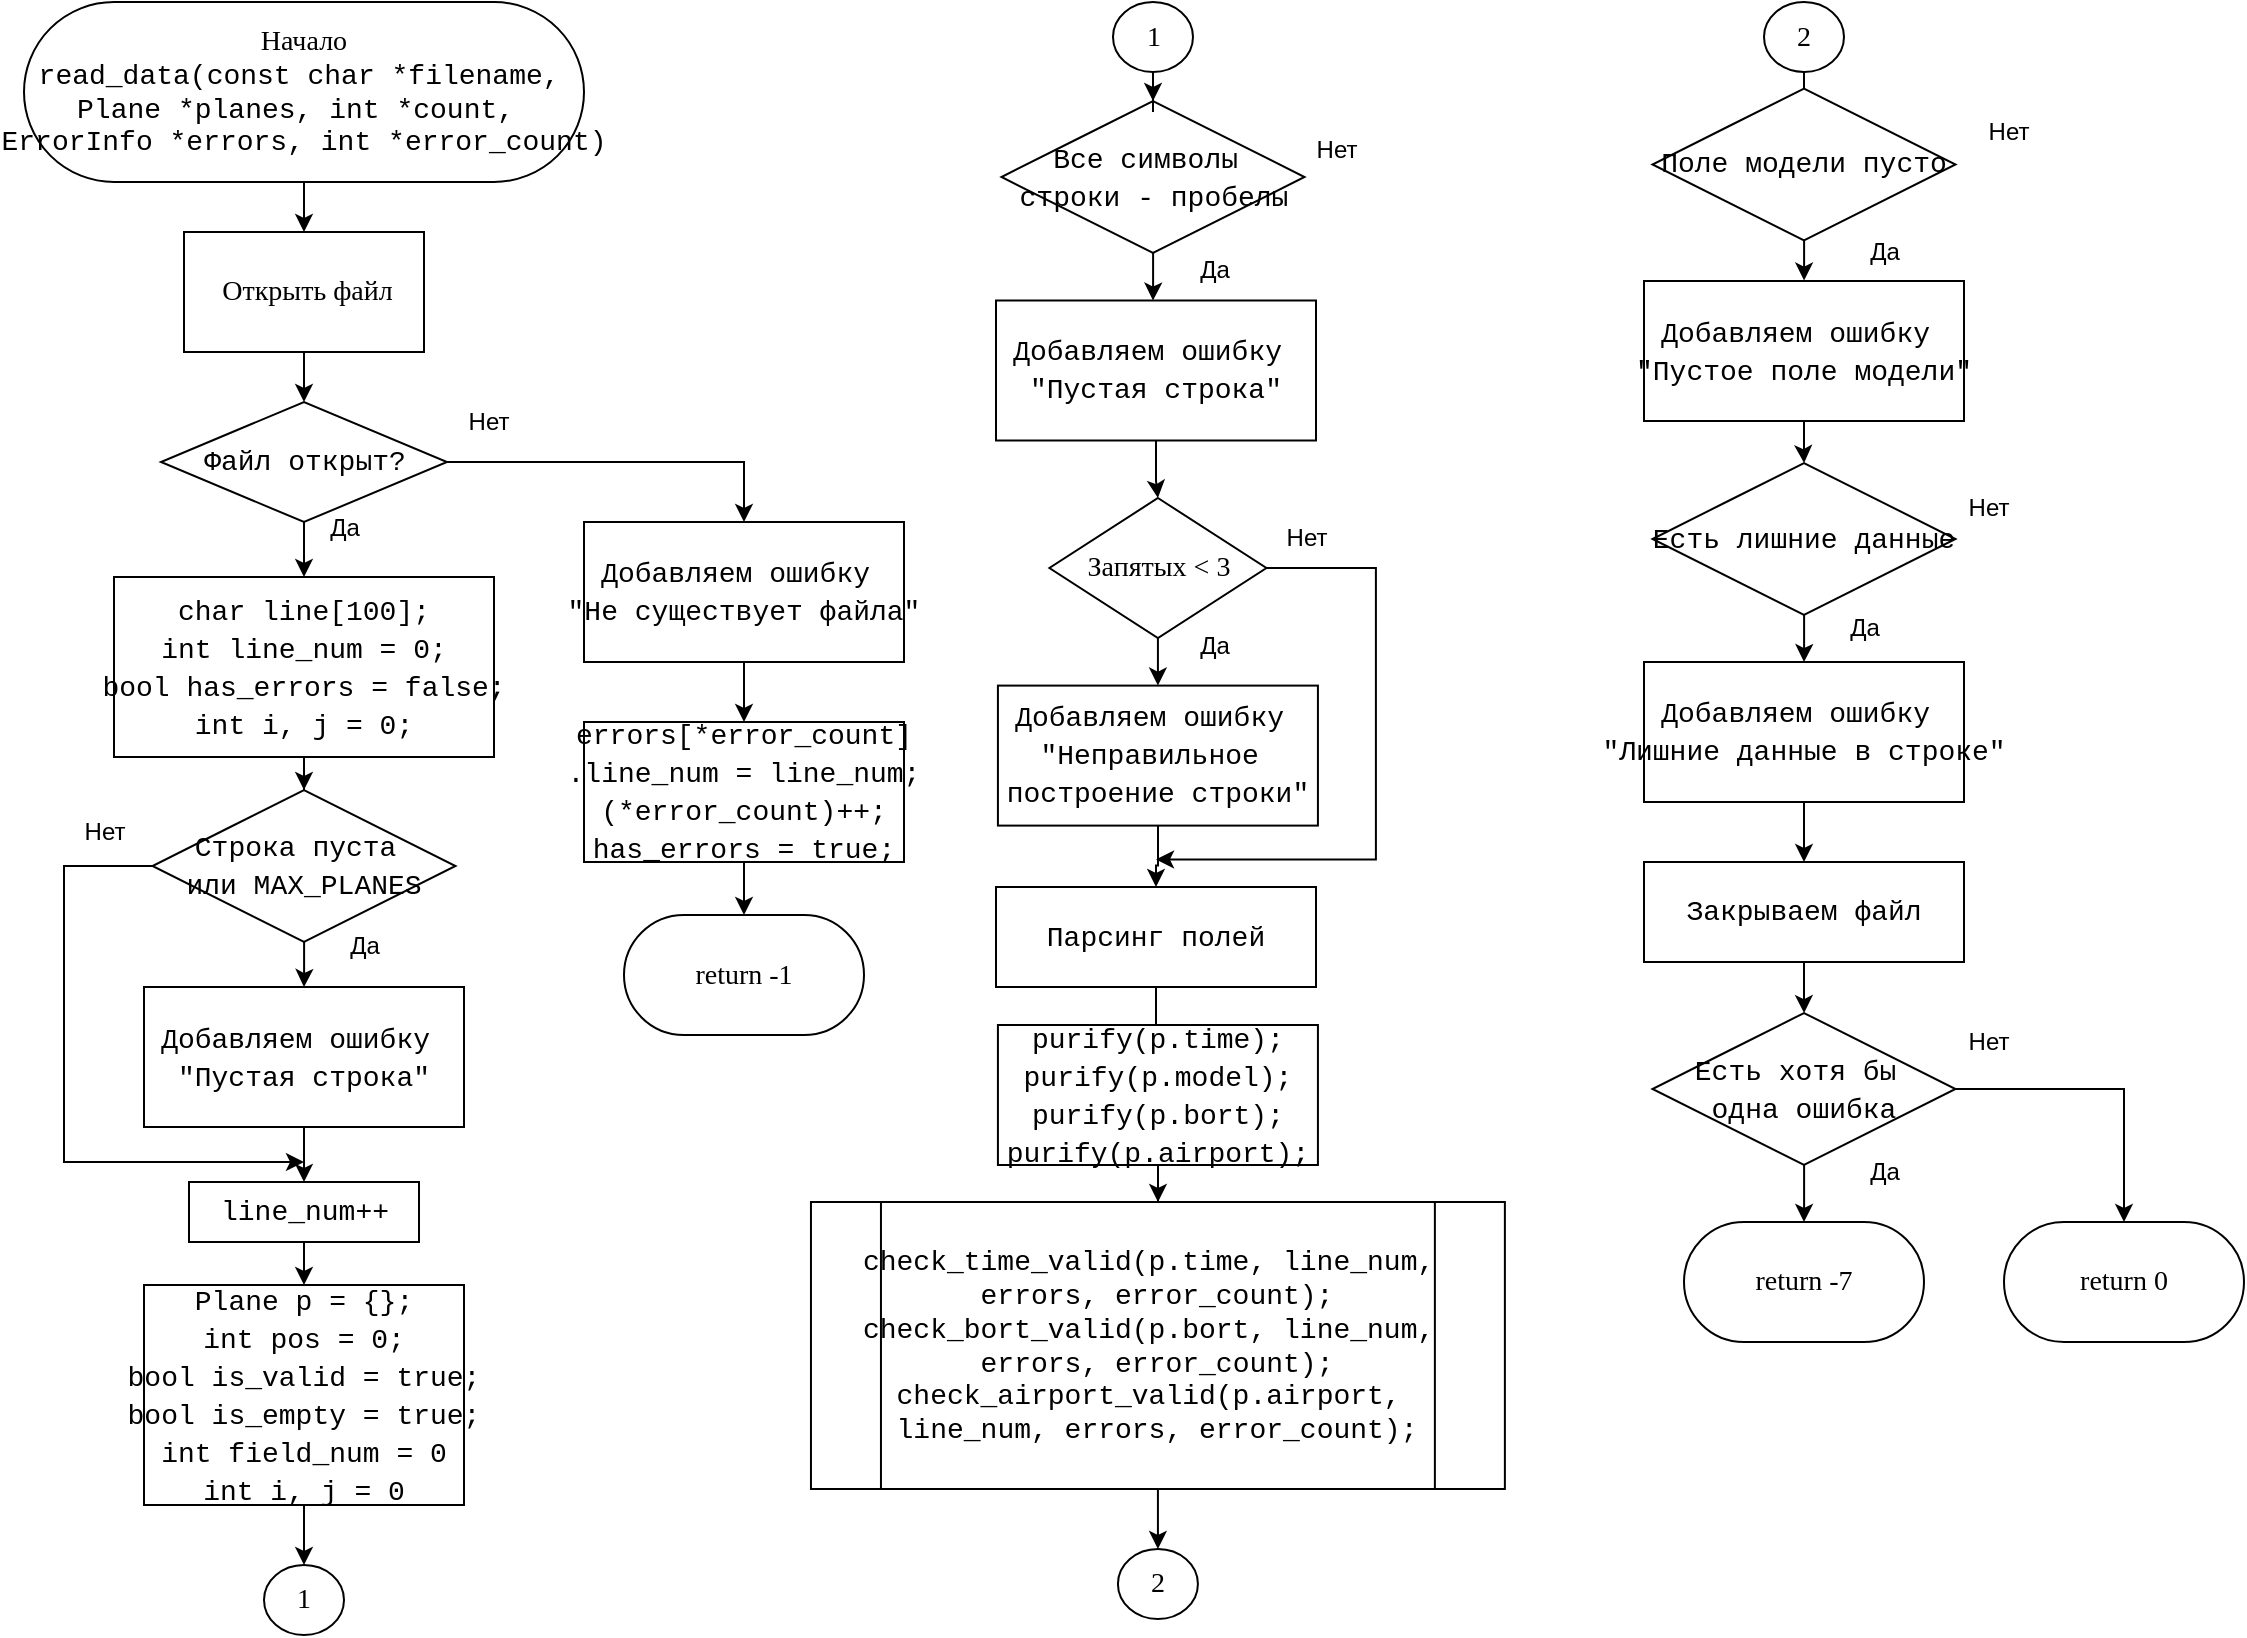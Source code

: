 <mxfile version="27.0.6">
  <diagram name="Страница — 1" id="49l8CZxV3Xv4czewr5SG">
    <mxGraphModel dx="-1866" dy="1445" grid="1" gridSize="10" guides="1" tooltips="1" connect="1" arrows="1" fold="1" page="1" pageScale="1" pageWidth="827" pageHeight="1169" math="0" shadow="0">
      <root>
        <mxCell id="0" />
        <mxCell id="1" parent="0" />
        <mxCell id="uVcpbzpFfZDAmYkq3XsX-3" value="" style="edgeStyle=orthogonalEdgeStyle;rounded=0;orthogonalLoop=1;jettySize=auto;html=1;" edge="1" parent="1" source="uVcpbzpFfZDAmYkq3XsX-1" target="uVcpbzpFfZDAmYkq3XsX-2">
          <mxGeometry relative="1" as="geometry" />
        </mxCell>
        <mxCell id="uVcpbzpFfZDAmYkq3XsX-1" value="&lt;font style=&quot;background-color: light-dark(#ffffff, var(--ge-dark-color, #121212));&quot;&gt;Начало&lt;/font&gt;&lt;div&gt;&lt;span&gt;&lt;font&gt;&amp;nbsp;&lt;span&gt;&lt;span style=&quot;font-family: Consolas, &amp;quot;Courier New&amp;quot;, monospace; white-space: pre;&quot;&gt;read_data&lt;/span&gt;&lt;span style=&quot;font-family: Consolas, &amp;quot;Courier New&amp;quot;, monospace; white-space: pre;&quot;&gt;(&lt;/span&gt;&lt;span style=&quot;font-family: Consolas, &amp;quot;Courier New&amp;quot;, monospace; white-space: pre;&quot;&gt;const&lt;/span&gt;&lt;span style=&quot;font-family: Consolas, &amp;quot;Courier New&amp;quot;, monospace; white-space: pre;&quot;&gt; &lt;/span&gt;&lt;span style=&quot;font-family: Consolas, &amp;quot;Courier New&amp;quot;, monospace; white-space: pre;&quot;&gt;char&lt;/span&gt;&lt;span style=&quot;font-family: Consolas, &amp;quot;Courier New&amp;quot;, monospace; white-space: pre;&quot;&gt; &lt;/span&gt;&lt;span style=&quot;font-family: Consolas, &amp;quot;Courier New&amp;quot;, monospace; white-space: pre;&quot;&gt;*&lt;/span&gt;&lt;span style=&quot;font-family: Consolas, &amp;quot;Courier New&amp;quot;, monospace; white-space: pre;&quot;&gt;filename&lt;/span&gt;&lt;span style=&quot;font-family: Consolas, &amp;quot;Courier New&amp;quot;, monospace; white-space: pre;&quot;&gt;, &lt;/span&gt;&lt;/span&gt;&lt;/font&gt;&lt;/span&gt;&lt;/div&gt;&lt;div&gt;&lt;span&gt;&lt;font&gt;&lt;span&gt;&lt;span style=&quot;font-family: Consolas, &amp;quot;Courier New&amp;quot;, monospace; white-space: pre;&quot;&gt;Plane&lt;/span&gt;&lt;span style=&quot;font-family: Consolas, &amp;quot;Courier New&amp;quot;, monospace; white-space: pre;&quot;&gt; &lt;/span&gt;&lt;span style=&quot;font-family: Consolas, &amp;quot;Courier New&amp;quot;, monospace; white-space: pre;&quot;&gt;*&lt;/span&gt;&lt;span style=&quot;font-family: Consolas, &amp;quot;Courier New&amp;quot;, monospace; white-space: pre;&quot;&gt;planes&lt;/span&gt;&lt;span style=&quot;font-family: Consolas, &amp;quot;Courier New&amp;quot;, monospace; white-space: pre;&quot;&gt;, &lt;/span&gt;&lt;span style=&quot;font-family: Consolas, &amp;quot;Courier New&amp;quot;, monospace; white-space: pre;&quot;&gt;int&lt;/span&gt;&lt;span style=&quot;font-family: Consolas, &amp;quot;Courier New&amp;quot;, monospace; white-space: pre;&quot;&gt; &lt;/span&gt;&lt;span style=&quot;font-family: Consolas, &amp;quot;Courier New&amp;quot;, monospace; white-space: pre;&quot;&gt;*&lt;/span&gt;&lt;span style=&quot;font-family: Consolas, &amp;quot;Courier New&amp;quot;, monospace; white-space: pre;&quot;&gt;count&lt;/span&gt;&lt;span style=&quot;font-family: Consolas, &amp;quot;Courier New&amp;quot;, monospace; white-space: pre;&quot;&gt;, &lt;/span&gt;&lt;/span&gt;&lt;/font&gt;&lt;/span&gt;&lt;/div&gt;&lt;div&gt;&lt;span&gt;&lt;font&gt;&lt;span&gt;&lt;span style=&quot;font-family: Consolas, &amp;quot;Courier New&amp;quot;, monospace; white-space: pre;&quot;&gt;ErrorInfo&lt;/span&gt;&lt;span style=&quot;font-family: Consolas, &amp;quot;Courier New&amp;quot;, monospace; white-space: pre;&quot;&gt; &lt;/span&gt;&lt;span style=&quot;font-family: Consolas, &amp;quot;Courier New&amp;quot;, monospace; white-space: pre;&quot;&gt;*&lt;/span&gt;&lt;span style=&quot;font-family: Consolas, &amp;quot;Courier New&amp;quot;, monospace; white-space: pre;&quot;&gt;errors&lt;/span&gt;&lt;span style=&quot;font-family: Consolas, &amp;quot;Courier New&amp;quot;, monospace; white-space: pre;&quot;&gt;, &lt;/span&gt;&lt;span style=&quot;font-family: Consolas, &amp;quot;Courier New&amp;quot;, monospace; white-space: pre;&quot;&gt;int&lt;/span&gt;&lt;span style=&quot;font-family: Consolas, &amp;quot;Courier New&amp;quot;, monospace; white-space: pre;&quot;&gt; &lt;/span&gt;&lt;span style=&quot;font-family: Consolas, &amp;quot;Courier New&amp;quot;, monospace; white-space: pre;&quot;&gt;*&lt;/span&gt;&lt;span style=&quot;font-family: Consolas, &amp;quot;Courier New&amp;quot;, monospace; white-space: pre;&quot;&gt;error_count&lt;/span&gt;&lt;span style=&quot;font-family: Consolas, &amp;quot;Courier New&amp;quot;, monospace; white-space: pre;&quot;&gt;)&lt;/span&gt;&lt;/span&gt;&lt;/font&gt;&lt;/span&gt;&lt;/div&gt;" style="rounded=1;whiteSpace=wrap;html=1;arcSize=50;fontFamily=Consolas;fontSize=14;" vertex="1" parent="1">
          <mxGeometry x="3370" y="80" width="280" height="90" as="geometry" />
        </mxCell>
        <mxCell id="uVcpbzpFfZDAmYkq3XsX-5" style="edgeStyle=orthogonalEdgeStyle;rounded=0;orthogonalLoop=1;jettySize=auto;html=1;" edge="1" parent="1" source="uVcpbzpFfZDAmYkq3XsX-2" target="uVcpbzpFfZDAmYkq3XsX-4">
          <mxGeometry relative="1" as="geometry" />
        </mxCell>
        <mxCell id="uVcpbzpFfZDAmYkq3XsX-2" value="&amp;nbsp;Открыть файл" style="whiteSpace=wrap;html=1;fontSize=14;fontFamily=Consolas;rounded=1;arcSize=0;" vertex="1" parent="1">
          <mxGeometry x="3450" y="195" width="120" height="60" as="geometry" />
        </mxCell>
        <mxCell id="uVcpbzpFfZDAmYkq3XsX-7" value="" style="edgeStyle=orthogonalEdgeStyle;rounded=0;orthogonalLoop=1;jettySize=auto;html=1;" edge="1" parent="1" source="uVcpbzpFfZDAmYkq3XsX-4" target="uVcpbzpFfZDAmYkq3XsX-6">
          <mxGeometry relative="1" as="geometry" />
        </mxCell>
        <mxCell id="uVcpbzpFfZDAmYkq3XsX-32" style="edgeStyle=orthogonalEdgeStyle;rounded=0;orthogonalLoop=1;jettySize=auto;html=1;entryX=0.5;entryY=0;entryDx=0;entryDy=0;" edge="1" parent="1" source="uVcpbzpFfZDAmYkq3XsX-4" target="uVcpbzpFfZDAmYkq3XsX-152">
          <mxGeometry relative="1" as="geometry">
            <mxPoint x="3640" y="310" as="targetPoint" />
          </mxGeometry>
        </mxCell>
        <mxCell id="uVcpbzpFfZDAmYkq3XsX-4" value="&lt;div style=&quot;font-family: Consolas, &amp;quot;Courier New&amp;quot;, monospace; line-height: 19px; white-space: pre;&quot;&gt;&lt;div style=&quot;line-height: 19px;&quot;&gt;&lt;div style=&quot;line-height: 19px;&quot;&gt;&lt;font style=&quot;color: rgb(0, 0, 0);&quot;&gt;Файл открыт?&lt;/font&gt;&lt;/div&gt;&lt;/div&gt;&lt;/div&gt;" style="rhombus;whiteSpace=wrap;html=1;rounded=1;strokeColor=default;align=center;verticalAlign=middle;arcSize=0;fontFamily=Consolas;fontSize=14;fontColor=default;fillColor=default;" vertex="1" parent="1">
          <mxGeometry x="3438.5" y="280" width="143" height="60" as="geometry" />
        </mxCell>
        <mxCell id="uVcpbzpFfZDAmYkq3XsX-16" style="edgeStyle=orthogonalEdgeStyle;rounded=0;orthogonalLoop=1;jettySize=auto;html=1;entryX=0.5;entryY=0;entryDx=0;entryDy=0;" edge="1" parent="1" source="uVcpbzpFfZDAmYkq3XsX-6" target="uVcpbzpFfZDAmYkq3XsX-10">
          <mxGeometry relative="1" as="geometry" />
        </mxCell>
        <mxCell id="uVcpbzpFfZDAmYkq3XsX-6" value="&lt;div style=&quot;font-family: Consolas, &amp;quot;Courier New&amp;quot;, monospace; line-height: 19px; white-space: pre;&quot;&gt;&lt;div style=&quot;&quot;&gt;&lt;span&gt;&lt;font style=&quot;color: rgb(0, 0, 0);&quot;&gt;char line[100];&lt;/font&gt;&lt;/span&gt;&lt;/div&gt;&lt;div style=&quot;&quot;&gt;&lt;span&gt;&lt;font style=&quot;color: rgb(0, 0, 0);&quot;&gt;int line_num = 0;&lt;/font&gt;&lt;/span&gt;&lt;/div&gt;&lt;div style=&quot;&quot;&gt;&lt;span&gt;&lt;font style=&quot;color: rgb(0, 0, 0);&quot;&gt;bool has_errors = false;&lt;/font&gt;&lt;/span&gt;&lt;/div&gt;&lt;div style=&quot;&quot;&gt;int i, j = 0;&lt;/div&gt;&lt;/div&gt;" style="whiteSpace=wrap;html=1;fontSize=14;fontFamily=Consolas;rounded=1;arcSize=0;" vertex="1" parent="1">
          <mxGeometry x="3415" y="367.5" width="190" height="90" as="geometry" />
        </mxCell>
        <mxCell id="uVcpbzpFfZDAmYkq3XsX-8" value="Да" style="text;html=1;align=center;verticalAlign=middle;resizable=0;points=[];autosize=1;strokeColor=none;fillColor=none;" vertex="1" parent="1">
          <mxGeometry x="3510" y="328" width="40" height="30" as="geometry" />
        </mxCell>
        <mxCell id="uVcpbzpFfZDAmYkq3XsX-9" value="Нет" style="text;html=1;align=center;verticalAlign=middle;resizable=0;points=[];autosize=1;strokeColor=none;fillColor=none;" vertex="1" parent="1">
          <mxGeometry x="3581.5" y="275" width="40" height="30" as="geometry" />
        </mxCell>
        <mxCell id="uVcpbzpFfZDAmYkq3XsX-169" style="edgeStyle=orthogonalEdgeStyle;rounded=0;orthogonalLoop=1;jettySize=auto;html=1;" edge="1" parent="1" source="uVcpbzpFfZDAmYkq3XsX-10" target="uVcpbzpFfZDAmYkq3XsX-171">
          <mxGeometry relative="1" as="geometry">
            <mxPoint x="3360" y="570" as="targetPoint" />
          </mxGeometry>
        </mxCell>
        <mxCell id="uVcpbzpFfZDAmYkq3XsX-176" style="edgeStyle=orthogonalEdgeStyle;rounded=0;orthogonalLoop=1;jettySize=auto;html=1;" edge="1" parent="1" source="uVcpbzpFfZDAmYkq3XsX-10">
          <mxGeometry relative="1" as="geometry">
            <mxPoint x="3510" y="660" as="targetPoint" />
            <Array as="points">
              <mxPoint x="3390" y="512" />
              <mxPoint x="3390" y="660" />
              <mxPoint x="3510" y="660" />
            </Array>
          </mxGeometry>
        </mxCell>
        <mxCell id="uVcpbzpFfZDAmYkq3XsX-10" value="&lt;div style=&quot;font-family: Consolas, &amp;quot;Courier New&amp;quot;, monospace; line-height: 19px; white-space: pre;&quot;&gt;&lt;div style=&quot;line-height: 19px;&quot;&gt;&lt;div style=&quot;line-height: 19px;&quot;&gt;Строка пуста &lt;/div&gt;&lt;div style=&quot;line-height: 19px;&quot;&gt;или MAX_PLANES&lt;/div&gt;&lt;/div&gt;&lt;/div&gt;" style="rhombus;whiteSpace=wrap;html=1;rounded=1;strokeColor=default;align=center;verticalAlign=middle;arcSize=0;fontFamily=Consolas;fontSize=14;fontColor=default;fillColor=default;" vertex="1" parent="1">
          <mxGeometry x="3434.25" y="474" width="151.5" height="76" as="geometry" />
        </mxCell>
        <mxCell id="uVcpbzpFfZDAmYkq3XsX-19" style="edgeStyle=orthogonalEdgeStyle;rounded=0;orthogonalLoop=1;jettySize=auto;html=1;" edge="1" parent="1" source="uVcpbzpFfZDAmYkq3XsX-22" target="uVcpbzpFfZDAmYkq3XsX-11">
          <mxGeometry relative="1" as="geometry" />
        </mxCell>
        <mxCell id="uVcpbzpFfZDAmYkq3XsX-37" style="edgeStyle=orthogonalEdgeStyle;rounded=0;orthogonalLoop=1;jettySize=auto;html=1;" edge="1" parent="1" target="uVcpbzpFfZDAmYkq3XsX-18">
          <mxGeometry relative="1" as="geometry">
            <mxPoint x="3934.5" y="129.25" as="sourcePoint" />
          </mxGeometry>
        </mxCell>
        <mxCell id="uVcpbzpFfZDAmYkq3XsX-143" value="" style="edgeStyle=orthogonalEdgeStyle;rounded=0;orthogonalLoop=1;jettySize=auto;html=1;" edge="1" parent="1" source="uVcpbzpFfZDAmYkq3XsX-11" target="uVcpbzpFfZDAmYkq3XsX-142">
          <mxGeometry relative="1" as="geometry" />
        </mxCell>
        <mxCell id="uVcpbzpFfZDAmYkq3XsX-11" value="&lt;div style=&quot;font-family: Consolas, &amp;quot;Courier New&amp;quot;, monospace; line-height: 19px; white-space: pre;&quot;&gt;&lt;div style=&quot;&quot;&gt;&lt;span&gt;&lt;font style=&quot;color: rgb(0, 0, 0);&quot;&gt;Plane p = {};&lt;/font&gt;&lt;/span&gt;&lt;/div&gt;&lt;div style=&quot;&quot;&gt;&lt;span style=&quot;color: light-dark(rgb(0, 0, 0), rgb(237, 237, 237)); background-color: transparent;&quot;&gt;int&lt;/span&gt;&lt;span style=&quot;color: light-dark(rgb(0, 0, 0), rgb(237, 237, 237)); background-color: transparent;&quot;&gt; &lt;/span&gt;&lt;span style=&quot;color: light-dark(rgb(0, 0, 0), rgb(237, 237, 237)); background-color: transparent;&quot;&gt;pos&lt;/span&gt;&lt;span style=&quot;color: light-dark(rgb(0, 0, 0), rgb(237, 237, 237)); background-color: transparent;&quot;&gt; &lt;/span&gt;&lt;span style=&quot;color: light-dark(rgb(0, 0, 0), rgb(237, 237, 237)); background-color: transparent;&quot;&gt;=&lt;/span&gt;&lt;span style=&quot;color: light-dark(rgb(0, 0, 0), rgb(237, 237, 237)); background-color: transparent;&quot;&gt; &lt;/span&gt;&lt;span style=&quot;color: light-dark(rgb(0, 0, 0), rgb(237, 237, 237)); background-color: transparent;&quot;&gt;0&lt;/span&gt;&lt;span style=&quot;color: light-dark(rgb(0, 0, 0), rgb(237, 237, 237)); background-color: transparent;&quot;&gt;;&lt;/span&gt;&lt;/div&gt;&lt;div style=&quot;&quot;&gt;&lt;span&gt;&lt;font style=&quot;color: rgb(0, 0, 0);&quot;&gt;bool is_valid = true;&lt;/font&gt;&lt;/span&gt;&lt;/div&gt;&lt;div style=&quot;&quot;&gt;bool is_empty = true;&lt;span&gt;&lt;font style=&quot;color: rgb(0, 0, 0);&quot;&gt;&lt;/font&gt;&lt;/span&gt;&lt;/div&gt;&lt;div style=&quot;&quot;&gt;&lt;div style=&quot;line-height: 19px;&quot;&gt;&lt;span&gt;&lt;font style=&quot;color: rgb(0, 0, 0);&quot;&gt;int field_num = 0&lt;/font&gt;&lt;/span&gt;&lt;/div&gt;&lt;div style=&quot;line-height: 19px;&quot;&gt;int i, j = 0&lt;span&gt;&lt;font style=&quot;color: rgb(0, 0, 0);&quot;&gt;&lt;/font&gt;&lt;/span&gt;&lt;/div&gt;&lt;/div&gt;&lt;/div&gt;" style="whiteSpace=wrap;html=1;fontSize=14;fontFamily=Consolas;rounded=1;arcSize=0;" vertex="1" parent="1">
          <mxGeometry x="3430" y="721.5" width="160" height="110" as="geometry" />
        </mxCell>
        <mxCell id="uVcpbzpFfZDAmYkq3XsX-30" style="edgeStyle=orthogonalEdgeStyle;rounded=0;orthogonalLoop=1;jettySize=auto;html=1;" edge="1" parent="1" source="uVcpbzpFfZDAmYkq3XsX-48">
          <mxGeometry relative="1" as="geometry">
            <mxPoint x="3935.96" y="508.75" as="targetPoint" />
            <mxPoint x="4001.158" y="357.996" as="sourcePoint" />
            <Array as="points">
              <mxPoint x="4045.96" y="362.75" />
              <mxPoint x="4045.96" y="508.75" />
              <mxPoint x="3935.96" y="508.75" />
            </Array>
          </mxGeometry>
        </mxCell>
        <mxCell id="uVcpbzpFfZDAmYkq3XsX-35" style="edgeStyle=orthogonalEdgeStyle;rounded=0;orthogonalLoop=1;jettySize=auto;html=1;" edge="1" parent="1" source="uVcpbzpFfZDAmYkq3XsX-18">
          <mxGeometry relative="1" as="geometry">
            <mxPoint x="3934.5" y="229.25" as="targetPoint" />
          </mxGeometry>
        </mxCell>
        <mxCell id="uVcpbzpFfZDAmYkq3XsX-18" value="&lt;div style=&quot;font-family: Consolas, &amp;quot;Courier New&amp;quot;, monospace; line-height: 19px; white-space: pre;&quot;&gt;&lt;div style=&quot;line-height: 19px;&quot;&gt;&lt;div style=&quot;line-height: 19px;&quot;&gt;&lt;div style=&quot;line-height: 19px;&quot;&gt;&lt;span style=&quot;background-color: transparent; color: light-dark(rgb(0, 0, 0), rgb(237, 237, 237));&quot;&gt;Все символы &lt;/span&gt;&lt;/div&gt;&lt;div style=&quot;line-height: 19px;&quot;&gt;&lt;span style=&quot;background-color: transparent; color: light-dark(rgb(0, 0, 0), rgb(237, 237, 237));&quot;&gt;строки - пробелы&lt;/span&gt;&lt;/div&gt;&lt;/div&gt;&lt;/div&gt;&lt;/div&gt;" style="rhombus;whiteSpace=wrap;html=1;rounded=1;strokeColor=default;align=center;verticalAlign=middle;arcSize=0;fontFamily=Consolas;fontSize=14;fontColor=default;fillColor=default;" vertex="1" parent="1">
          <mxGeometry x="3858.75" y="129.5" width="151.5" height="76" as="geometry" />
        </mxCell>
        <mxCell id="uVcpbzpFfZDAmYkq3XsX-22" value="&lt;div style=&quot;font-family: Consolas, &amp;quot;Courier New&amp;quot;, monospace; line-height: 19px; white-space: pre;&quot;&gt;&lt;div style=&quot;&quot;&gt;line_num++&lt;/div&gt;&lt;/div&gt;" style="whiteSpace=wrap;html=1;fontSize=14;fontFamily=Consolas;rounded=1;arcSize=0;" vertex="1" parent="1">
          <mxGeometry x="3452.5" y="670" width="115" height="30" as="geometry" />
        </mxCell>
        <mxCell id="uVcpbzpFfZDAmYkq3XsX-24" value="Нет" style="text;html=1;align=center;verticalAlign=middle;resizable=0;points=[];autosize=1;strokeColor=none;fillColor=none;" vertex="1" parent="1">
          <mxGeometry x="3390" y="480" width="40" height="30" as="geometry" />
        </mxCell>
        <mxCell id="uVcpbzpFfZDAmYkq3XsX-25" value="Да" style="text;html=1;align=center;verticalAlign=middle;resizable=0;points=[];autosize=1;strokeColor=none;fillColor=none;" vertex="1" parent="1">
          <mxGeometry x="3520" y="536.5" width="40" height="30" as="geometry" />
        </mxCell>
        <mxCell id="uVcpbzpFfZDAmYkq3XsX-26" value="Нет" style="text;html=1;align=center;verticalAlign=middle;resizable=0;points=[];autosize=1;strokeColor=none;fillColor=none;" vertex="1" parent="1">
          <mxGeometry x="4006" y="139.25" width="40" height="30" as="geometry" />
        </mxCell>
        <mxCell id="uVcpbzpFfZDAmYkq3XsX-27" value="Да" style="text;html=1;align=center;verticalAlign=middle;resizable=0;points=[];autosize=1;strokeColor=none;fillColor=none;" vertex="1" parent="1">
          <mxGeometry x="3944.5" y="199.25" width="40" height="30" as="geometry" />
        </mxCell>
        <mxCell id="uVcpbzpFfZDAmYkq3XsX-157" style="edgeStyle=orthogonalEdgeStyle;rounded=0;orthogonalLoop=1;jettySize=auto;html=1;" edge="1" parent="1" source="uVcpbzpFfZDAmYkq3XsX-39" target="uVcpbzpFfZDAmYkq3XsX-48">
          <mxGeometry relative="1" as="geometry" />
        </mxCell>
        <mxCell id="uVcpbzpFfZDAmYkq3XsX-39" value="&lt;div style=&quot;font-family: Consolas, &amp;quot;Courier New&amp;quot;, monospace; line-height: 19px; white-space: pre;&quot;&gt;&lt;div style=&quot;&quot;&gt;Добавляем ошибку &lt;/div&gt;&lt;div style=&quot;&quot;&gt;&quot;Пустая строка&quot;&lt;/div&gt;&lt;/div&gt;" style="whiteSpace=wrap;html=1;fontSize=14;fontFamily=Consolas;rounded=1;arcSize=0;" vertex="1" parent="1">
          <mxGeometry x="3856" y="229.25" width="160" height="70" as="geometry" />
        </mxCell>
        <mxCell id="uVcpbzpFfZDAmYkq3XsX-48" value="&lt;span style=&quot;font-family: Consolas; font-size: 14px;&quot;&gt;Запятых &amp;lt; 3&lt;/span&gt;" style="rhombus;whiteSpace=wrap;html=1;" vertex="1" parent="1">
          <mxGeometry x="3882.71" y="328" width="108.5" height="70" as="geometry" />
        </mxCell>
        <mxCell id="uVcpbzpFfZDAmYkq3XsX-50" style="edgeStyle=orthogonalEdgeStyle;rounded=0;orthogonalLoop=1;jettySize=auto;html=1;" edge="1" parent="1" source="uVcpbzpFfZDAmYkq3XsX-48" target="uVcpbzpFfZDAmYkq3XsX-52">
          <mxGeometry relative="1" as="geometry">
            <mxPoint x="3938.21" y="397.8" as="sourcePoint" />
            <mxPoint x="3938.21" y="421.8" as="targetPoint" />
            <Array as="points">
              <mxPoint x="3935.46" y="438" />
              <mxPoint x="3935.46" y="438" />
            </Array>
          </mxGeometry>
        </mxCell>
        <mxCell id="uVcpbzpFfZDAmYkq3XsX-158" style="edgeStyle=orthogonalEdgeStyle;rounded=0;orthogonalLoop=1;jettySize=auto;html=1;" edge="1" parent="1" source="uVcpbzpFfZDAmYkq3XsX-52" target="uVcpbzpFfZDAmYkq3XsX-139">
          <mxGeometry relative="1" as="geometry" />
        </mxCell>
        <mxCell id="uVcpbzpFfZDAmYkq3XsX-52" value="&lt;div style=&quot;font-family: Consolas, &amp;quot;Courier New&amp;quot;, monospace; line-height: 19px; white-space: pre;&quot;&gt;&lt;div style=&quot;&quot;&gt;Добавляем ошибку &lt;/div&gt;&lt;div style=&quot;&quot;&gt;&quot;&lt;span&gt;&lt;font style=&quot;color: rgb(0, 0, 0);&quot;&gt;Неправильное &lt;/font&gt;&lt;/span&gt;&lt;/div&gt;&lt;div style=&quot;&quot;&gt;&lt;span&gt;&lt;font style=&quot;color: rgb(0, 0, 0);&quot;&gt;построение &lt;/font&gt;&lt;/span&gt;&lt;span&gt;&lt;font style=&quot;color: rgb(0, 0, 0);&quot;&gt;строки&lt;/font&gt;&lt;/span&gt;&lt;span style=&quot;background-color: transparent; color: light-dark(rgb(0, 0, 0), rgb(255, 255, 255));&quot;&gt;&quot;&lt;/span&gt;&lt;/div&gt;&lt;/div&gt;" style="whiteSpace=wrap;html=1;fontSize=14;fontFamily=Consolas;rounded=1;arcSize=0;" vertex="1" parent="1">
          <mxGeometry x="3856.96" y="421.8" width="160" height="70" as="geometry" />
        </mxCell>
        <mxCell id="uVcpbzpFfZDAmYkq3XsX-162" style="edgeStyle=orthogonalEdgeStyle;rounded=0;orthogonalLoop=1;jettySize=auto;html=1;" edge="1" parent="1" source="uVcpbzpFfZDAmYkq3XsX-139" target="uVcpbzpFfZDAmYkq3XsX-161">
          <mxGeometry relative="1" as="geometry" />
        </mxCell>
        <mxCell id="uVcpbzpFfZDAmYkq3XsX-139" value="&lt;div style=&quot;font-family: Consolas, &amp;quot;Courier New&amp;quot;, monospace; line-height: 19px; white-space: pre;&quot;&gt;&lt;div style=&quot;&quot;&gt;&lt;div style=&quot;line-height: 19px;&quot;&gt;&lt;div style=&quot;&quot;&gt;Парсинг полей&lt;/div&gt;&lt;/div&gt;&lt;/div&gt;&lt;/div&gt;" style="whiteSpace=wrap;html=1;fontSize=14;fontFamily=Consolas;rounded=1;arcSize=0;" vertex="1" parent="1">
          <mxGeometry x="3856" y="522.5" width="160" height="50" as="geometry" />
        </mxCell>
        <mxCell id="uVcpbzpFfZDAmYkq3XsX-142" value="1" style="ellipse;whiteSpace=wrap;html=1;fontSize=14;fontFamily=Consolas;rounded=1;arcSize=0;" vertex="1" parent="1">
          <mxGeometry x="3490" y="861.5" width="40" height="35" as="geometry" />
        </mxCell>
        <mxCell id="uVcpbzpFfZDAmYkq3XsX-146" style="edgeStyle=orthogonalEdgeStyle;rounded=0;orthogonalLoop=1;jettySize=auto;html=1;entryX=0.5;entryY=0;entryDx=0;entryDy=0;" edge="1" parent="1" source="uVcpbzpFfZDAmYkq3XsX-144" target="uVcpbzpFfZDAmYkq3XsX-18">
          <mxGeometry relative="1" as="geometry" />
        </mxCell>
        <mxCell id="uVcpbzpFfZDAmYkq3XsX-144" value="1" style="ellipse;whiteSpace=wrap;html=1;fontSize=14;fontFamily=Consolas;rounded=1;arcSize=0;" vertex="1" parent="1">
          <mxGeometry x="3914.5" y="80" width="40" height="35" as="geometry" />
        </mxCell>
        <mxCell id="uVcpbzpFfZDAmYkq3XsX-190" style="edgeStyle=orthogonalEdgeStyle;rounded=0;orthogonalLoop=1;jettySize=auto;html=1;" edge="1" parent="1" source="uVcpbzpFfZDAmYkq3XsX-150" target="uVcpbzpFfZDAmYkq3XsX-181">
          <mxGeometry relative="1" as="geometry" />
        </mxCell>
        <mxCell id="uVcpbzpFfZDAmYkq3XsX-150" value="2" style="ellipse;whiteSpace=wrap;html=1;fontSize=14;fontFamily=Consolas;rounded=1;arcSize=0;" vertex="1" parent="1">
          <mxGeometry x="4240" y="80" width="40" height="35" as="geometry" />
        </mxCell>
        <mxCell id="uVcpbzpFfZDAmYkq3XsX-156" style="edgeStyle=orthogonalEdgeStyle;rounded=0;orthogonalLoop=1;jettySize=auto;html=1;" edge="1" parent="1" source="uVcpbzpFfZDAmYkq3XsX-152" target="uVcpbzpFfZDAmYkq3XsX-153">
          <mxGeometry relative="1" as="geometry" />
        </mxCell>
        <mxCell id="uVcpbzpFfZDAmYkq3XsX-152" value="&lt;div style=&quot;font-family: Consolas, &amp;quot;Courier New&amp;quot;, monospace; line-height: 19px; white-space: pre;&quot;&gt;&lt;div style=&quot;&quot;&gt;Добавляем ошибку &lt;/div&gt;&lt;div style=&quot;&quot;&gt;&quot;Не существует файла&quot;&lt;/div&gt;&lt;/div&gt;" style="whiteSpace=wrap;html=1;fontSize=14;fontFamily=Consolas;rounded=1;arcSize=0;" vertex="1" parent="1">
          <mxGeometry x="3650" y="340" width="160" height="70" as="geometry" />
        </mxCell>
        <mxCell id="uVcpbzpFfZDAmYkq3XsX-167" value="" style="edgeStyle=orthogonalEdgeStyle;rounded=0;orthogonalLoop=1;jettySize=auto;html=1;" edge="1" parent="1" source="uVcpbzpFfZDAmYkq3XsX-153" target="uVcpbzpFfZDAmYkq3XsX-166">
          <mxGeometry relative="1" as="geometry" />
        </mxCell>
        <mxCell id="uVcpbzpFfZDAmYkq3XsX-153" value="&lt;div style=&quot;font-family: Consolas, &amp;quot;Courier New&amp;quot;, monospace; line-height: 19px; white-space: pre;&quot;&gt;&lt;div style=&quot;&quot;&gt;&lt;div style=&quot;line-height: 19px;&quot;&gt;&lt;div style=&quot;&quot;&gt;&lt;span&gt;&lt;font style=&quot;color: rgb(0, 0, 0);&quot;&gt;errors[*error_count]&lt;/font&gt;&lt;/span&gt;&lt;/div&gt;&lt;div style=&quot;&quot;&gt;&lt;span&gt;&lt;font style=&quot;color: rgb(0, 0, 0);&quot;&gt;.line_num = line_num;&lt;/font&gt;&lt;/span&gt;&lt;/div&gt;&lt;div style=&quot;&quot;&gt;&lt;span&gt;&lt;font style=&quot;color: rgb(0, 0, 0);&quot;&gt;(*error_count)++;&lt;/font&gt;&lt;/span&gt;&lt;/div&gt;&lt;div style=&quot;&quot;&gt;&lt;span&gt;&lt;font style=&quot;color: rgb(0, 0, 0);&quot;&gt;has_errors = true;&lt;/font&gt;&lt;/span&gt;&lt;/div&gt;&lt;/div&gt;&lt;/div&gt;&lt;/div&gt;" style="whiteSpace=wrap;html=1;fontSize=14;fontFamily=Consolas;rounded=1;arcSize=0;" vertex="1" parent="1">
          <mxGeometry x="3650" y="440" width="160" height="70" as="geometry" />
        </mxCell>
        <mxCell id="uVcpbzpFfZDAmYkq3XsX-159" value="Нет" style="text;html=1;align=center;verticalAlign=middle;resizable=0;points=[];autosize=1;strokeColor=none;fillColor=none;" vertex="1" parent="1">
          <mxGeometry x="3991.21" y="332.5" width="40" height="30" as="geometry" />
        </mxCell>
        <mxCell id="uVcpbzpFfZDAmYkq3XsX-160" value="Да" style="text;html=1;align=center;verticalAlign=middle;resizable=0;points=[];autosize=1;strokeColor=none;fillColor=none;" vertex="1" parent="1">
          <mxGeometry x="3944.5" y="386.5" width="40" height="30" as="geometry" />
        </mxCell>
        <mxCell id="uVcpbzpFfZDAmYkq3XsX-165" value="" style="edgeStyle=orthogonalEdgeStyle;rounded=0;orthogonalLoop=1;jettySize=auto;html=1;" edge="1" parent="1" source="uVcpbzpFfZDAmYkq3XsX-161" target="uVcpbzpFfZDAmYkq3XsX-164">
          <mxGeometry relative="1" as="geometry" />
        </mxCell>
        <mxCell id="uVcpbzpFfZDAmYkq3XsX-161" value="&lt;div style=&quot;font-family: Consolas, &amp;quot;Courier New&amp;quot;, monospace; line-height: 19px; white-space: pre;&quot;&gt;&lt;div style=&quot;&quot;&gt;&lt;div style=&quot;line-height: 19px;&quot;&gt;&lt;div style=&quot;&quot;&gt;&lt;span&gt;&lt;font style=&quot;color: rgb(0, 0, 0);&quot;&gt;purify(p.time);&lt;/font&gt;&lt;/span&gt;&lt;/div&gt;&lt;div style=&quot;&quot;&gt;&lt;span&gt;&lt;font style=&quot;color: rgb(0, 0, 0);&quot;&gt;purify(p.model);&lt;/font&gt;&lt;/span&gt;&lt;/div&gt;&lt;div style=&quot;&quot;&gt;&lt;span&gt;&lt;font style=&quot;color: rgb(0, 0, 0);&quot;&gt;purify(p.bort);&lt;/font&gt;&lt;/span&gt;&lt;/div&gt;&lt;div style=&quot;&quot;&gt;&lt;span&gt;&lt;font style=&quot;color: rgb(0, 0, 0);&quot;&gt;purify(p.airport);&lt;/font&gt;&lt;/span&gt;&lt;/div&gt;&lt;/div&gt;&lt;/div&gt;&lt;/div&gt;" style="whiteSpace=wrap;html=1;fontSize=14;fontFamily=Consolas;rounded=1;arcSize=0;" vertex="1" parent="1">
          <mxGeometry x="3856.96" y="591.5" width="160" height="70" as="geometry" />
        </mxCell>
        <mxCell id="uVcpbzpFfZDAmYkq3XsX-164" value="&lt;div style=&quot;font-family: Consolas, &amp;quot;Courier New&amp;quot;, monospace; white-space: pre;&quot;&gt;&lt;font style=&quot;color: rgb(0, 0, 0);&quot;&gt;check_time_valid&lt;/font&gt;&lt;span style=&quot;color: light-dark(rgb(0, 0, 0), rgb(237, 237, 237)); background-color: transparent;&quot;&gt;(p.time, line_num, &lt;/span&gt;&lt;/div&gt;&lt;div style=&quot;font-family: Consolas, &amp;quot;Courier New&amp;quot;, monospace; white-space: pre;&quot;&gt;&lt;font style=&quot;color: rgb(0, 0, 0);&quot;&gt;errors, error_count);&lt;/font&gt;&lt;/div&gt;&lt;div style=&quot;font-family: Consolas, &amp;quot;Courier New&amp;quot;, monospace; white-space: pre;&quot;&gt;&lt;font style=&quot;color: rgb(0, 0, 0);&quot;&gt;check_bort_valid&lt;/font&gt;&lt;span style=&quot;background-color: transparent; color: light-dark(rgb(0, 0, 0), rgb(255, 255, 255));&quot;&gt;(p.bort, &lt;/span&gt;&lt;span style=&quot;background-color: transparent; color: light-dark(rgb(0, 0, 0), rgb(237, 237, 237));&quot;&gt;line_num&lt;/span&gt;&lt;span style=&quot;background-color: transparent; color: light-dark(rgb(0, 0, 0), rgb(237, 237, 237));&quot;&gt;, &lt;/span&gt;&lt;/div&gt;&lt;div style=&quot;font-family: Consolas, &amp;quot;Courier New&amp;quot;, monospace; white-space: pre;&quot;&gt;&lt;span style=&quot;background-color: transparent; color: light-dark(rgb(0, 0, 0), rgb(237, 237, 237));&quot;&gt;errors&lt;/span&gt;&lt;span style=&quot;background-color: transparent; color: light-dark(rgb(0, 0, 0), rgb(237, 237, 237));&quot;&gt;, &lt;/span&gt;&lt;span style=&quot;color: light-dark(rgb(0, 0, 0), rgb(237, 237, 237)); background-color: transparent;&quot;&gt;error_count);&lt;/span&gt;&lt;/div&gt;&lt;div style=&quot;font-family: Consolas, &amp;quot;Courier New&amp;quot;, monospace; white-space: pre;&quot;&gt;&lt;font style=&quot;color: rgb(0, 0, 0);&quot;&gt;check_airport_valid&lt;/font&gt;&lt;span style=&quot;color: light-dark(rgb(0, 0, 0), rgb(237, 237, 237)); background-color: transparent;&quot;&gt;(p.airport, &lt;/span&gt;&lt;/div&gt;&lt;div style=&quot;font-family: Consolas, &amp;quot;Courier New&amp;quot;, monospace; white-space: pre;&quot;&gt;&lt;span style=&quot;color: light-dark(rgb(0, 0, 0), rgb(237, 237, 237)); background-color: transparent;&quot;&gt;line_num, &lt;/span&gt;&lt;span style=&quot;color: light-dark(rgb(0, 0, 0), rgb(237, 237, 237)); background-color: transparent;&quot;&gt;errors, error_count);&lt;/span&gt;&lt;/div&gt;" style="shape=process;whiteSpace=wrap;html=1;backgroundOutline=1;fontSize=14;fontFamily=Consolas;rounded=1;arcSize=0;" vertex="1" parent="1">
          <mxGeometry x="3763.48" y="680" width="346.96" height="143.5" as="geometry" />
        </mxCell>
        <mxCell id="uVcpbzpFfZDAmYkq3XsX-166" value="return -1" style="whiteSpace=wrap;html=1;fontSize=14;fontFamily=Consolas;rounded=1;arcSize=50;" vertex="1" parent="1">
          <mxGeometry x="3670" y="536.5" width="120" height="60" as="geometry" />
        </mxCell>
        <mxCell id="uVcpbzpFfZDAmYkq3XsX-175" style="edgeStyle=orthogonalEdgeStyle;rounded=0;orthogonalLoop=1;jettySize=auto;html=1;" edge="1" parent="1" source="uVcpbzpFfZDAmYkq3XsX-171" target="uVcpbzpFfZDAmYkq3XsX-22">
          <mxGeometry relative="1" as="geometry" />
        </mxCell>
        <mxCell id="uVcpbzpFfZDAmYkq3XsX-171" value="&lt;div style=&quot;font-family: Consolas, &amp;quot;Courier New&amp;quot;, monospace; line-height: 19px; white-space: pre;&quot;&gt;&lt;div style=&quot;&quot;&gt;Добавляем ошибку &lt;/div&gt;&lt;div style=&quot;&quot;&gt;&quot;&lt;span&gt;&lt;font style=&quot;color: rgb(0, 0, 0);&quot;&gt;Пустая строка&lt;/font&gt;&lt;/span&gt;&lt;span style=&quot;background-color: transparent; color: light-dark(rgb(0, 0, 0), rgb(255, 255, 255));&quot;&gt;&quot;&lt;/span&gt;&lt;br&gt;&lt;/div&gt;&lt;/div&gt;" style="whiteSpace=wrap;html=1;fontSize=14;fontFamily=Consolas;rounded=1;arcSize=0;" vertex="1" parent="1">
          <mxGeometry x="3430" y="572.5" width="160" height="70" as="geometry" />
        </mxCell>
        <mxCell id="uVcpbzpFfZDAmYkq3XsX-179" value="" style="edgeStyle=orthogonalEdgeStyle;rounded=0;orthogonalLoop=1;jettySize=auto;html=1;" edge="1" target="uVcpbzpFfZDAmYkq3XsX-180" parent="1" source="uVcpbzpFfZDAmYkq3XsX-164">
          <mxGeometry relative="1" as="geometry">
            <mxPoint x="3936.96" y="824" as="sourcePoint" />
            <Array as="points">
              <mxPoint x="3940" y="760" />
              <mxPoint x="3940" y="760" />
            </Array>
          </mxGeometry>
        </mxCell>
        <mxCell id="uVcpbzpFfZDAmYkq3XsX-180" value="2" style="ellipse;whiteSpace=wrap;html=1;fontSize=14;fontFamily=Consolas;rounded=1;arcSize=0;" vertex="1" parent="1">
          <mxGeometry x="3916.96" y="853.5" width="40" height="35" as="geometry" />
        </mxCell>
        <mxCell id="uVcpbzpFfZDAmYkq3XsX-185" style="edgeStyle=orthogonalEdgeStyle;rounded=0;orthogonalLoop=1;jettySize=auto;html=1;" edge="1" parent="1" source="uVcpbzpFfZDAmYkq3XsX-181" target="uVcpbzpFfZDAmYkq3XsX-184">
          <mxGeometry relative="1" as="geometry" />
        </mxCell>
        <mxCell id="uVcpbzpFfZDAmYkq3XsX-181" value="&lt;div style=&quot;font-family: Consolas, &amp;quot;Courier New&amp;quot;, monospace; line-height: 19px; white-space: pre;&quot;&gt;&lt;div style=&quot;line-height: 19px;&quot;&gt;&lt;div style=&quot;line-height: 19px;&quot;&gt;&lt;div style=&quot;line-height: 19px;&quot;&gt;Поле модели пусто&lt;/div&gt;&lt;/div&gt;&lt;/div&gt;&lt;/div&gt;" style="rhombus;whiteSpace=wrap;html=1;rounded=1;strokeColor=default;align=center;verticalAlign=middle;arcSize=0;fontFamily=Consolas;fontSize=14;fontColor=default;fillColor=default;" vertex="1" parent="1">
          <mxGeometry x="4184.25" y="123.25" width="151.5" height="76" as="geometry" />
        </mxCell>
        <mxCell id="uVcpbzpFfZDAmYkq3XsX-182" value="Да" style="text;html=1;align=center;verticalAlign=middle;resizable=0;points=[];autosize=1;strokeColor=none;fillColor=none;" vertex="1" parent="1">
          <mxGeometry x="4280" y="189.5" width="40" height="30" as="geometry" />
        </mxCell>
        <mxCell id="uVcpbzpFfZDAmYkq3XsX-183" value="Нет" style="text;html=1;align=center;verticalAlign=middle;resizable=0;points=[];autosize=1;strokeColor=none;fillColor=none;" vertex="1" parent="1">
          <mxGeometry x="4341.5" y="129.5" width="40" height="30" as="geometry" />
        </mxCell>
        <mxCell id="uVcpbzpFfZDAmYkq3XsX-188" style="edgeStyle=orthogonalEdgeStyle;rounded=0;orthogonalLoop=1;jettySize=auto;html=1;" edge="1" parent="1" source="uVcpbzpFfZDAmYkq3XsX-184" target="uVcpbzpFfZDAmYkq3XsX-186">
          <mxGeometry relative="1" as="geometry" />
        </mxCell>
        <mxCell id="uVcpbzpFfZDAmYkq3XsX-184" value="&lt;div style=&quot;font-family: Consolas, &amp;quot;Courier New&amp;quot;, monospace; line-height: 19px; white-space: pre;&quot;&gt;&lt;div style=&quot;&quot;&gt;Добавляем ошибку &lt;/div&gt;&lt;div style=&quot;&quot;&gt;&quot;Пустое поле модели&quot;&lt;/div&gt;&lt;/div&gt;" style="whiteSpace=wrap;html=1;fontSize=14;fontFamily=Consolas;rounded=1;arcSize=0;" vertex="1" parent="1">
          <mxGeometry x="4180" y="219.5" width="160" height="70" as="geometry" />
        </mxCell>
        <mxCell id="uVcpbzpFfZDAmYkq3XsX-189" style="edgeStyle=orthogonalEdgeStyle;rounded=0;orthogonalLoop=1;jettySize=auto;html=1;" edge="1" parent="1" source="uVcpbzpFfZDAmYkq3XsX-186" target="uVcpbzpFfZDAmYkq3XsX-187">
          <mxGeometry relative="1" as="geometry" />
        </mxCell>
        <mxCell id="uVcpbzpFfZDAmYkq3XsX-186" value="&lt;div style=&quot;font-family: Consolas, &amp;quot;Courier New&amp;quot;, monospace; line-height: 19px; white-space: pre;&quot;&gt;&lt;div style=&quot;line-height: 19px;&quot;&gt;&lt;div style=&quot;line-height: 19px;&quot;&gt;&lt;div style=&quot;line-height: 19px;&quot;&gt;Есть лишние данные&lt;/div&gt;&lt;/div&gt;&lt;/div&gt;&lt;/div&gt;" style="rhombus;whiteSpace=wrap;html=1;rounded=1;strokeColor=default;align=center;verticalAlign=middle;arcSize=0;fontFamily=Consolas;fontSize=14;fontColor=default;fillColor=default;" vertex="1" parent="1">
          <mxGeometry x="4184.25" y="310.5" width="151.5" height="76" as="geometry" />
        </mxCell>
        <mxCell id="uVcpbzpFfZDAmYkq3XsX-192" style="edgeStyle=orthogonalEdgeStyle;rounded=0;orthogonalLoop=1;jettySize=auto;html=1;" edge="1" parent="1" source="uVcpbzpFfZDAmYkq3XsX-199" target="uVcpbzpFfZDAmYkq3XsX-191">
          <mxGeometry relative="1" as="geometry" />
        </mxCell>
        <mxCell id="uVcpbzpFfZDAmYkq3XsX-187" value="&lt;div style=&quot;font-family: Consolas, &amp;quot;Courier New&amp;quot;, monospace; line-height: 19px; white-space: pre;&quot;&gt;&lt;div style=&quot;&quot;&gt;Добавляем ошибку &lt;/div&gt;&lt;div style=&quot;&quot;&gt;&quot;Лишние данные в строке&quot;&lt;/div&gt;&lt;/div&gt;" style="whiteSpace=wrap;html=1;fontSize=14;fontFamily=Consolas;rounded=1;arcSize=0;" vertex="1" parent="1">
          <mxGeometry x="4180" y="410" width="160" height="70" as="geometry" />
        </mxCell>
        <mxCell id="uVcpbzpFfZDAmYkq3XsX-202" value="" style="edgeStyle=orthogonalEdgeStyle;rounded=0;orthogonalLoop=1;jettySize=auto;html=1;" edge="1" parent="1" source="uVcpbzpFfZDAmYkq3XsX-191" target="uVcpbzpFfZDAmYkq3XsX-201">
          <mxGeometry relative="1" as="geometry" />
        </mxCell>
        <mxCell id="uVcpbzpFfZDAmYkq3XsX-204" value="" style="edgeStyle=orthogonalEdgeStyle;rounded=0;orthogonalLoop=1;jettySize=auto;html=1;" edge="1" parent="1" source="uVcpbzpFfZDAmYkq3XsX-191" target="uVcpbzpFfZDAmYkq3XsX-203">
          <mxGeometry relative="1" as="geometry" />
        </mxCell>
        <mxCell id="uVcpbzpFfZDAmYkq3XsX-191" value="&lt;div style=&quot;font-family: Consolas, &amp;quot;Courier New&amp;quot;, monospace; line-height: 19px; white-space: pre;&quot;&gt;&lt;div style=&quot;line-height: 19px;&quot;&gt;&lt;div style=&quot;line-height: 19px;&quot;&gt;&lt;div style=&quot;line-height: 19px;&quot;&gt;Есть хотя бы &lt;/div&gt;&lt;div style=&quot;line-height: 19px;&quot;&gt;одна ошибка&lt;/div&gt;&lt;/div&gt;&lt;/div&gt;&lt;/div&gt;" style="rhombus;whiteSpace=wrap;html=1;rounded=1;strokeColor=default;align=center;verticalAlign=middle;arcSize=0;fontFamily=Consolas;fontSize=14;fontColor=default;fillColor=default;" vertex="1" parent="1">
          <mxGeometry x="4184.25" y="585.5" width="151.5" height="76" as="geometry" />
        </mxCell>
        <mxCell id="uVcpbzpFfZDAmYkq3XsX-195" value="Да" style="text;html=1;align=center;verticalAlign=middle;resizable=0;points=[];autosize=1;strokeColor=none;fillColor=none;" vertex="1" parent="1">
          <mxGeometry x="4270" y="378" width="40" height="30" as="geometry" />
        </mxCell>
        <mxCell id="uVcpbzpFfZDAmYkq3XsX-196" value="Нет" style="text;html=1;align=center;verticalAlign=middle;resizable=0;points=[];autosize=1;strokeColor=none;fillColor=none;" vertex="1" parent="1">
          <mxGeometry x="4331.5" y="318" width="40" height="30" as="geometry" />
        </mxCell>
        <mxCell id="uVcpbzpFfZDAmYkq3XsX-197" value="Да" style="text;html=1;align=center;verticalAlign=middle;resizable=0;points=[];autosize=1;strokeColor=none;fillColor=none;" vertex="1" parent="1">
          <mxGeometry x="4280" y="650" width="40" height="30" as="geometry" />
        </mxCell>
        <mxCell id="uVcpbzpFfZDAmYkq3XsX-198" value="Нет" style="text;html=1;align=center;verticalAlign=middle;resizable=0;points=[];autosize=1;strokeColor=none;fillColor=none;" vertex="1" parent="1">
          <mxGeometry x="4331.5" y="585" width="40" height="30" as="geometry" />
        </mxCell>
        <mxCell id="uVcpbzpFfZDAmYkq3XsX-200" value="" style="edgeStyle=orthogonalEdgeStyle;rounded=0;orthogonalLoop=1;jettySize=auto;html=1;" edge="1" parent="1" source="uVcpbzpFfZDAmYkq3XsX-187" target="uVcpbzpFfZDAmYkq3XsX-199">
          <mxGeometry relative="1" as="geometry">
            <mxPoint x="4260" y="480" as="sourcePoint" />
            <mxPoint x="4260" y="560" as="targetPoint" />
          </mxGeometry>
        </mxCell>
        <mxCell id="uVcpbzpFfZDAmYkq3XsX-199" value="&lt;div style=&quot;font-family: Consolas, &amp;quot;Courier New&amp;quot;, monospace; line-height: 19px; white-space: pre;&quot;&gt;&lt;div style=&quot;&quot;&gt;Закрываем файл&lt;/div&gt;&lt;/div&gt;" style="whiteSpace=wrap;html=1;fontSize=14;fontFamily=Consolas;rounded=1;arcSize=0;" vertex="1" parent="1">
          <mxGeometry x="4180" y="510" width="160" height="50" as="geometry" />
        </mxCell>
        <mxCell id="uVcpbzpFfZDAmYkq3XsX-201" value="return -7" style="whiteSpace=wrap;html=1;fontSize=14;fontFamily=Consolas;rounded=1;arcSize=50;" vertex="1" parent="1">
          <mxGeometry x="4200" y="690" width="120" height="60" as="geometry" />
        </mxCell>
        <mxCell id="uVcpbzpFfZDAmYkq3XsX-203" value="return 0" style="whiteSpace=wrap;html=1;fontSize=14;fontFamily=Consolas;rounded=1;arcSize=50;" vertex="1" parent="1">
          <mxGeometry x="4360" y="690" width="120" height="60" as="geometry" />
        </mxCell>
      </root>
    </mxGraphModel>
  </diagram>
</mxfile>
